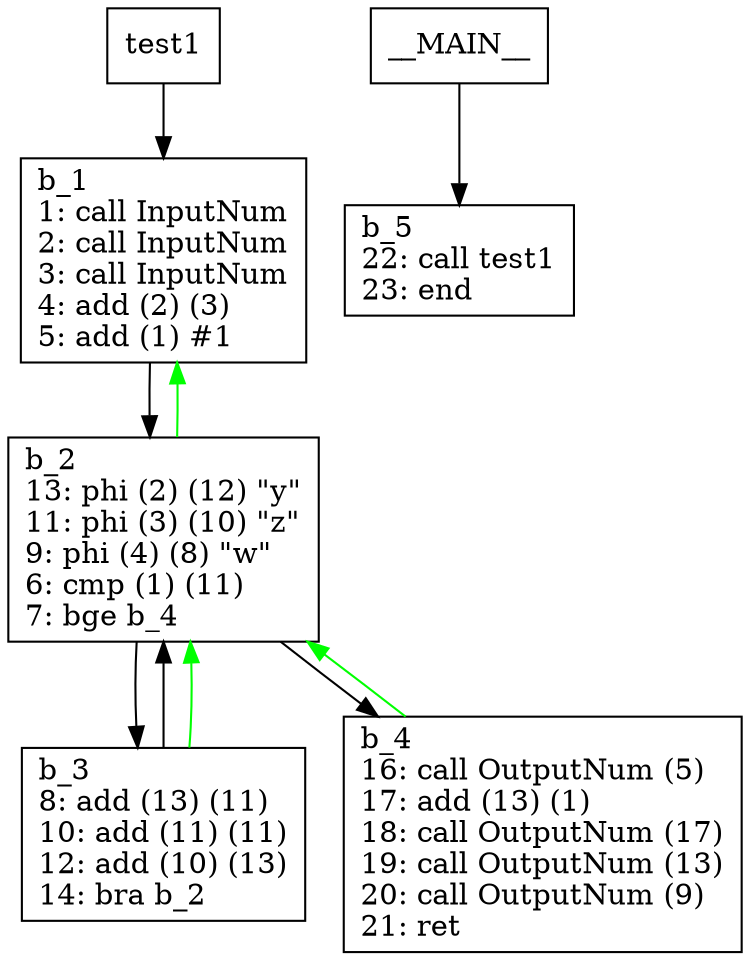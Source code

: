 digraph Computation {
node [shape=box];
test1 -> b_1;
b_1 [label="b_1\l1: call InputNum\l2: call InputNum\l3: call InputNum\l4: add (2) (3)\l5: add (1) #1\l"]
b_1 -> b_2;
b_2 [label="b_2\l13: phi (2) (12) \"y\"\l11: phi (3) (10) \"z\"\l9: phi (4) (8) \"w\"\l6: cmp (1) (11)\l7: bge b_4\l"]
b_2 -> b_3;
b_3 [label="b_3\l8: add (13) (11)\l10: add (11) (11)\l12: add (10) (13)\l14: bra b_2\l"]
b_3 -> b_2;
b_3 -> b_2[color="green"];
b_2 -> b_4;
b_4 [label="b_4\l16: call OutputNum (5)\l17: add (13) (1)\l18: call OutputNum (17)\l19: call OutputNum (13)\l20: call OutputNum (9)\l21: ret \l"]
b_4 -> b_2[color="green"];
b_2 -> b_1[color="green"];
__MAIN__ -> b_5;
b_5 [label="b_5\l22: call test1\l23: end\l"]
}